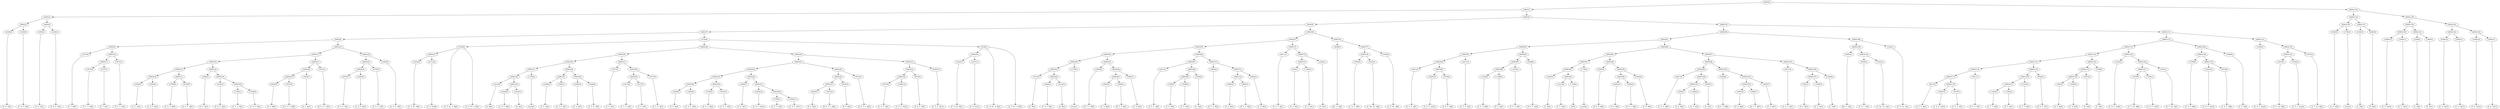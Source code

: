 digraph sample{
"L2506(0)"->"[C  E  G](0)"
"L3200(0)"->"[C  D  E  G](0)"
"L6083(3)"->"L2506(0)"
"L6083(3)"->"L3200(0)"
"L2506(1)"->"[C  E  G](1)"
"L3200(1)"->"[C  D  E  G](1)"
"L6083(4)"->"L2506(1)"
"L6083(4)"->"L3200(1)"
"L6083(2)"->"L6083(3)"
"L6083(2)"->"L6083(4)"
"L5275(0)"->"[C  F  A](0)"
"L3475(0)"->"[C  F  G  A](0)"
"L5275(1)"->"[C  F  A](1)"
"L6083(11)"->"L3475(0)"
"L6083(11)"->"L5275(1)"
"L3475(1)"->"[C  F  G  A](1)"
"L6083(10)"->"L6083(11)"
"L6083(10)"->"L3475(1)"
"L6083(9)"->"L5275(0)"
"L6083(9)"->"L6083(10)"
"L2506(2)"->"[C  E  G](2)"
"L3200(2)"->"[C  D  E  G](2)"
"L6083(16)"->"L2506(2)"
"L6083(16)"->"L3200(2)"
"L3799(0)"->"[C  E  G  B](0)"
"L4579(0)"->"[C  E  F  G](0)"
"L6083(17)"->"L3799(0)"
"L6083(17)"->"L4579(0)"
"L6083(15)"->"L6083(16)"
"L6083(15)"->"L6083(17)"
"L2506(3)"->"[C  E  G](3)"
"L3200(3)"->"[C  D  E  G](3)"
"L3799(1)"->"[C  E  G  B](1)"
"L3200(4)"->"[C  D  E  G](4)"
"L6083(20)"->"L3799(1)"
"L6083(20)"->"L3200(4)"
"L6083(19)"->"L3200(3)"
"L6083(19)"->"L6083(20)"
"L6083(18)"->"L2506(3)"
"L6083(18)"->"L6083(19)"
"L6083(14)"->"L6083(15)"
"L6083(14)"->"L6083(18)"
"L4839(0)"->"[F  G  B](0)"
"L3972(0)"->"[D  E  F  G  B](0)"
"L6083(23)"->"L4839(0)"
"L6083(23)"->"L3972(0)"
"L4839(1)"->"[F  G  B](1)"
"L6083(22)"->"L6083(23)"
"L6083(22)"->"L4839(1)"
"L3972(1)"->"[D  E  F  G  B](1)"
"L6083(21)"->"L6083(22)"
"L6083(21)"->"L3972(1)"
"L6083(13)"->"L6083(14)"
"L6083(13)"->"L6083(21)"
"L4579(1)"->"[C  E  F  G](1)"
"L3200(5)"->"[C  D  E  G](5)"
"L6083(26)"->"L4579(1)"
"L6083(26)"->"L3200(5)"
"L4579(2)"->"[C  E  F  G](2)"
"L6083(25)"->"L6083(26)"
"L6083(25)"->"L4579(2)"
"L3200(6)"->"[C  D  E  G](6)"
"L6083(24)"->"L6083(25)"
"L6083(24)"->"L3200(6)"
"L6083(12)"->"L6083(13)"
"L6083(12)"->"L6083(24)"
"L6083(8)"->"L6083(9)"
"L6083(8)"->"L6083(12)"
"L5422(0)"->"[C  D  Fis  B](0)"
"L2731(0)"->"[C  D  Fis](0)"
"L6083(27)"->"L5422(0)"
"L6083(27)"->"L2731(0)"
"L5340(0)"->"[C  D  Fis  A  B](0)"
"L5340(0)"->"L6083(27)"
"L5340(0)"->"[C  D  Fis  A  B](1)"
"L4314(0)"->"[G  B](0)"
"L4440(0)"->"[C  D  G  B](0)"
"L4314(1)"->"[G  B](1)"
"L6083(33)"->"L4440(0)"
"L6083(33)"->"L4314(1)"
"L6083(32)"->"L4314(0)"
"L6083(32)"->"L6083(33)"
"L1758(0)"->"[rest](0)"
"L6083(31)"->"L6083(32)"
"L6083(31)"->"L1758(0)"
"L2506(4)"->"[C  E  G](4)"
"L3200(7)"->"[C  D  E  G](7)"
"L6083(35)"->"L2506(4)"
"L6083(35)"->"L3200(7)"
"L2506(5)"->"[C  E  G](5)"
"L3200(8)"->"[C  D  E  G](8)"
"L6083(36)"->"L2506(5)"
"L6083(36)"->"L3200(8)"
"L6083(34)"->"L6083(35)"
"L6083(34)"->"L6083(36)"
"L6083(30)"->"L6083(31)"
"L6083(30)"->"L6083(34)"
"L5275(2)"->"[C  F  A](2)"
"L3475(2)"->"[C  F  G  A](2)"
"L5275(3)"->"[C  F  A](3)"
"L6083(39)"->"L3475(2)"
"L6083(39)"->"L5275(3)"
"L3475(3)"->"[C  F  G  A](3)"
"L6083(38)"->"L6083(39)"
"L6083(38)"->"L3475(3)"
"L6083(37)"->"L5275(2)"
"L6083(37)"->"L6083(38)"
"L6083(29)"->"L6083(30)"
"L6083(29)"->"L6083(37)"
"L2506(6)"->"[C  E  G](6)"
"L3200(9)"->"[C  D  E  G](9)"
"L6083(44)"->"L2506(6)"
"L6083(44)"->"L3200(9)"
"L3799(2)"->"[C  E  G  B](2)"
"L4579(3)"->"[C  E  F  G](3)"
"L6083(45)"->"L3799(2)"
"L6083(45)"->"L4579(3)"
"L6083(43)"->"L6083(44)"
"L6083(43)"->"L6083(45)"
"L2506(7)"->"[C  E  G](7)"
"L3200(10)"->"[C  D  E  G](10)"
"L3799(3)"->"[C  E  G  B](3)"
"L3200(11)"->"[C  D  E  G](11)"
"L6083(48)"->"L3799(3)"
"L6083(48)"->"L3200(11)"
"L6083(47)"->"L3200(10)"
"L6083(47)"->"L6083(48)"
"L6083(46)"->"L2506(7)"
"L6083(46)"->"L6083(47)"
"L6083(42)"->"L6083(43)"
"L6083(42)"->"L6083(46)"
"L4839(2)"->"[F  G  B](2)"
"L3972(2)"->"[D  E  F  G  B](2)"
"L6083(51)"->"L4839(2)"
"L6083(51)"->"L3972(2)"
"L4839(3)"->"[F  G  B](3)"
"L6083(50)"->"L6083(51)"
"L6083(50)"->"L4839(3)"
"L3972(3)"->"[D  E  F  G  B](3)"
"L6083(49)"->"L6083(50)"
"L6083(49)"->"L3972(3)"
"L6083(41)"->"L6083(42)"
"L6083(41)"->"L6083(49)"
"L4579(4)"->"[C  E  F  G](4)"
"L3200(12)"->"[C  D  E  G](12)"
"L6083(54)"->"L4579(4)"
"L6083(54)"->"L3200(12)"
"L4579(5)"->"[C  E  F  G](5)"
"L6083(53)"->"L6083(54)"
"L6083(53)"->"L4579(5)"
"L3200(13)"->"[C  D  E  G](13)"
"L6083(52)"->"L6083(53)"
"L6083(52)"->"L3200(13)"
"L6083(40)"->"L6083(41)"
"L6083(40)"->"L6083(52)"
"L6083(28)"->"L6083(29)"
"L6083(28)"->"L6083(40)"
"L5422(1)"->"[C  D  Fis  B](1)"
"L2731(1)"->"[C  D  Fis](1)"
"L6083(55)"->"L5422(1)"
"L6083(55)"->"L2731(1)"
"L5340(1)"->"[C  D  Fis  A  B](2)"
"L5340(1)"->"L6083(55)"
"L5340(1)"->"[C  D  Fis  A  B](3)"
"L5135(0)"->"L5340(0)"
"L5135(0)"->"L6083(28)"
"L5135(0)"->"L5340(1)"
"L6083(7)"->"L6083(8)"
"L6083(7)"->"L5135(0)"
"L4314(2)"->"[G  B](2)"
"L4440(1)"->"[C  D  G  B](1)"
"L4314(3)"->"[G  B](3)"
"L6083(62)"->"L4440(1)"
"L6083(62)"->"L4314(3)"
"L6083(61)"->"L4314(2)"
"L6083(61)"->"L6083(62)"
"L1758(1)"->"[rest](1)"
"L6083(60)"->"L6083(61)"
"L6083(60)"->"L1758(1)"
"L3904(0)"->"[D  F  G  B](0)"
"L4483(0)"->"[C  D  B](0)"
"L3904(1)"->"[D  F  G  B](1)"
"L6083(65)"->"L4483(0)"
"L6083(65)"->"L3904(1)"
"L4483(1)"->"[C  D  B](1)"
"L6083(64)"->"L6083(65)"
"L6083(64)"->"L4483(1)"
"L6083(63)"->"L3904(0)"
"L6083(63)"->"L6083(64)"
"L6083(59)"->"L6083(60)"
"L6083(59)"->"L6083(63)"
"L4611(0)"->"[C  E  G  A](0)"
"L450(0)"->"[C  E  B](0)"
"L-2006(0)"->"[C  D  E](0)"
"L6083(69)"->"L450(0)"
"L6083(69)"->"L-2006(0)"
"L2394(0)"->"[C  E](0)"
"L6083(68)"->"L6083(69)"
"L6083(68)"->"L2394(0)"
"L6083(67)"->"L4611(0)"
"L6083(67)"->"L6083(68)"
"L3904(2)"->"[D  F  G  B](2)"
"L4483(2)"->"[C  D  B](2)"
"L3904(3)"->"[D  F  G  B](3)"
"L6083(72)"->"L4483(2)"
"L6083(72)"->"L3904(3)"
"L4483(3)"->"[C  D  B](3)"
"L6083(71)"->"L6083(72)"
"L6083(71)"->"L4483(3)"
"L6083(70)"->"L3904(2)"
"L6083(70)"->"L6083(71)"
"L6083(66)"->"L6083(67)"
"L6083(66)"->"L6083(70)"
"L6083(58)"->"L6083(59)"
"L6083(58)"->"L6083(66)"
"L4611(1)"->"[C  E  G  A](1)"
"L450(1)"->"[C  E  B](1)"
"L-2006(1)"->"[C  D  E](1)"
"L6083(75)"->"L450(1)"
"L6083(75)"->"L-2006(1)"
"L2394(1)"->"[C  E](1)"
"L6083(74)"->"L6083(75)"
"L6083(74)"->"L2394(1)"
"L6083(73)"->"L4611(1)"
"L6083(73)"->"L6083(74)"
"L6083(57)"->"L6083(58)"
"L6083(57)"->"L6083(73)"
"L4658(0)"->"[Dis  G  A](0)"
"L4546(0)"->"[C  D  G  A](0)"
"L1822(0)"->"[C  Dis  Fis  A](0)"
"L6083(78)"->"L4546(0)"
"L6083(78)"->"L1822(0)"
"L3265(0)"->"[C  D  Fis  A](0)"
"L6083(77)"->"L6083(78)"
"L6083(77)"->"L3265(0)"
"L6083(76)"->"L4658(0)"
"L6083(76)"->"L6083(77)"
"L6083(56)"->"L6083(57)"
"L6083(56)"->"L6083(76)"
"L6083(6)"->"L6083(7)"
"L6083(6)"->"L6083(56)"
"L4611(2)"->"[C  E  G  A](2)"
"L3200(14)"->"[C  D  E  G](14)"
"L4579(6)"->"[C  E  F  G](6)"
"L6083(85)"->"L3200(14)"
"L6083(85)"->"L4579(6)"
"L6083(84)"->"L4611(2)"
"L6083(84)"->"L6083(85)"
"L4611(3)"->"[C  E  G  A](3)"
"L6083(83)"->"L6083(84)"
"L6083(83)"->"L4611(3)"
"L-2320(0)"->"[C  F  G  B](0)"
"L-1948(0)"->"[F  G  A](0)"
"L6083(88)"->"L-2320(0)"
"L6083(88)"->"L-1948(0)"
"L-2320(1)"->"[C  F  G  B](1)"
"L6083(87)"->"L6083(88)"
"L6083(87)"->"L-2320(1)"
"L4428(0)"->"[D  E  F  G](0)"
"L6083(86)"->"L6083(87)"
"L6083(86)"->"L4428(0)"
"L6083(82)"->"L6083(83)"
"L6083(82)"->"L6083(86)"
"L2394(2)"->"[C  E](2)"
"L-2213(0)"->"[C  F  G](0)"
"L-724(0)"->"[C](0)"
"L6083(93)"->"L-2213(0)"
"L6083(93)"->"L-724(0)"
"L6083(92)"->"L2394(2)"
"L6083(92)"->"L6083(93)"
"L1758(2)"->"[rest](2)"
"L6083(91)"->"L6083(92)"
"L6083(91)"->"L1758(2)"
"L3904(4)"->"[D  F  G  B](4)"
"L4483(4)"->"[C  D  B](4)"
"L3904(5)"->"[D  F  G  B](5)"
"L6083(96)"->"L4483(4)"
"L6083(96)"->"L3904(5)"
"L4483(5)"->"[C  D  B](5)"
"L6083(95)"->"L6083(96)"
"L6083(95)"->"L4483(5)"
"L6083(94)"->"L3904(4)"
"L6083(94)"->"L6083(95)"
"L6083(90)"->"L6083(91)"
"L6083(90)"->"L6083(94)"
"L4611(4)"->"[C  E  G  A](4)"
"L450(2)"->"[C  E  B](2)"
"L-2006(2)"->"[C  D  E](2)"
"L6083(101)"->"L450(2)"
"L6083(101)"->"L-2006(2)"
"L2394(3)"->"[C  E](3)"
"L6083(100)"->"L6083(101)"
"L6083(100)"->"L2394(3)"
"L6083(99)"->"L4611(4)"
"L6083(99)"->"L6083(100)"
"L3904(6)"->"[D  F  G  B](6)"
"L4483(6)"->"[C  D  B](6)"
"L3904(7)"->"[D  F  G  B](7)"
"L6083(104)"->"L4483(6)"
"L6083(104)"->"L3904(7)"
"L4483(7)"->"[C  D  B](7)"
"L6083(103)"->"L6083(104)"
"L6083(103)"->"L4483(7)"
"L6083(102)"->"L3904(6)"
"L6083(102)"->"L6083(103)"
"L6083(98)"->"L6083(99)"
"L6083(98)"->"L6083(102)"
"L4611(5)"->"[C  E  G  A](5)"
"L450(3)"->"[C  E  B](3)"
"L-2006(3)"->"[C  D  E](3)"
"L6083(107)"->"L450(3)"
"L6083(107)"->"L-2006(3)"
"L2394(4)"->"[C  E](4)"
"L6083(106)"->"L6083(107)"
"L6083(106)"->"L2394(4)"
"L6083(105)"->"L4611(5)"
"L6083(105)"->"L6083(106)"
"L6083(97)"->"L6083(98)"
"L6083(97)"->"L6083(105)"
"L6083(89)"->"L6083(90)"
"L6083(89)"->"L6083(97)"
"L6083(81)"->"L6083(82)"
"L6083(81)"->"L6083(89)"
"L4658(1)"->"[Dis  G  A](1)"
"L4546(1)"->"[C  D  G  A](1)"
"L1822(1)"->"[C  Dis  Fis  A](1)"
"L6083(110)"->"L4546(1)"
"L6083(110)"->"L1822(1)"
"L6083(109)"->"L4658(1)"
"L6083(109)"->"L6083(110)"
"L3265(1)"->"[C  D  Fis  A](1)"
"L6083(108)"->"L6083(109)"
"L6083(108)"->"L3265(1)"
"L6083(80)"->"L6083(81)"
"L6083(80)"->"L6083(108)"
"L4611(6)"->"[C  E  G  A](6)"
"L3200(15)"->"[C  D  E  G](15)"
"L4579(7)"->"[C  E  F  G](7)"
"L6083(118)"->"L3200(15)"
"L6083(118)"->"L4579(7)"
"L6083(117)"->"L4611(6)"
"L6083(117)"->"L6083(118)"
"L4611(7)"->"[C  E  G  A](7)"
"L6083(116)"->"L6083(117)"
"L6083(116)"->"L4611(7)"
"L-2320(2)"->"[C  F  G  B](2)"
"L-1948(1)"->"[F  G  A](1)"
"L6083(121)"->"L-2320(2)"
"L6083(121)"->"L-1948(1)"
"L-2320(3)"->"[C  F  G  B](3)"
"L6083(120)"->"L6083(121)"
"L6083(120)"->"L-2320(3)"
"L4428(1)"->"[D  E  F  G](1)"
"L6083(119)"->"L6083(120)"
"L6083(119)"->"L4428(1)"
"L6083(115)"->"L6083(116)"
"L6083(115)"->"L6083(119)"
"L450(4)"->"[C  E  B](4)"
"L-2006(4)"->"[C  D  E](4)"
"L6083(124)"->"L450(4)"
"L6083(124)"->"L-2006(4)"
"L2057(0)"->"[E  F](0)"
"L6083(123)"->"L6083(124)"
"L6083(123)"->"L2057(0)"
"L2768(0)"->"[C  G](0)"
"L6083(122)"->"L6083(123)"
"L6083(122)"->"L2768(0)"
"L6083(114)"->"L6083(115)"
"L6083(114)"->"L6083(122)"
"L1204(0)"->"[C  D  F  Gis](0)"
"L1870(0)"->"[C  F  Gis  B](0)"
"L1204(1)"->"[C  D  F  Gis](1)"
"L6083(127)"->"L1870(0)"
"L6083(127)"->"L1204(1)"
"L1870(1)"->"[C  F  Gis  B](1)"
"L6083(126)"->"L6083(127)"
"L6083(126)"->"L1870(1)"
"L6083(125)"->"L1204(0)"
"L6083(125)"->"L6083(126)"
"L6083(113)"->"L6083(114)"
"L6083(113)"->"L6083(125)"
"L3799(4)"->"[C  E  G  B](4)"
"L3200(16)"->"[C  D  E  G](16)"
"L4579(8)"->"[C  E  F  G](8)"
"L6083(130)"->"L3200(16)"
"L6083(130)"->"L4579(8)"
"L6083(129)"->"L3799(4)"
"L6083(129)"->"L6083(130)"
"L2506(8)"->"[C  E  G](8)"
"L6083(128)"->"L6083(129)"
"L6083(128)"->"L2506(8)"
"L6083(112)"->"L6083(113)"
"L6083(112)"->"L6083(128)"
"L1204(2)"->"[C  D  F  Gis](2)"
"L1870(2)"->"[C  F  Gis  B](2)"
"L1204(3)"->"[C  D  F  Gis](3)"
"L6083(133)"->"L1870(2)"
"L6083(133)"->"L1204(3)"
"L1870(3)"->"[C  F  Gis  B](3)"
"L6083(132)"->"L6083(133)"
"L6083(132)"->"L1870(3)"
"L6083(131)"->"L1204(2)"
"L6083(131)"->"L6083(132)"
"L6083(111)"->"L6083(112)"
"L6083(111)"->"L6083(131)"
"L6083(79)"->"L6083(80)"
"L6083(79)"->"L6083(111)"
"L6083(5)"->"L6083(6)"
"L6083(5)"->"L6083(79)"
"L6083(1)"->"L6083(2)"
"L6083(1)"->"L6083(5)"
"L2506(9)"->"[C  E  G](9)"
"L1758(3)"->"[rest](3)"
"L6083(136)"->"L2506(9)"
"L6083(136)"->"L1758(3)"
"L2394(5)"->"[C  E](5)"
"L4600(0)"->"[F  G](0)"
"L6083(137)"->"L2394(5)"
"L6083(137)"->"L4600(0)"
"L6083(135)"->"L6083(136)"
"L6083(135)"->"L6083(137)"
"L2506(10)"->"[C  E  G](10)"
"L2506(11)"->"[C  E  G](11)"
"L6083(140)"->"L2506(10)"
"L6083(140)"->"L2506(11)"
"L2394(6)"->"[C  E](6)"
"L4600(1)"->"[F  G](1)"
"L6083(141)"->"L2394(6)"
"L6083(141)"->"L4600(1)"
"L6083(139)"->"L6083(140)"
"L6083(139)"->"L6083(141)"
"L2506(12)"->"[C  E  G](12)"
"L2506(13)"->"[C  E  G](13)"
"L6083(143)"->"L2506(12)"
"L6083(143)"->"L2506(13)"
"L2506(14)"->"[C  E  G](14)"
"L2506(15)"->"[C  E  G](15)"
"L6083(144)"->"L2506(14)"
"L6083(144)"->"L2506(15)"
"L6083(142)"->"L6083(143)"
"L6083(142)"->"L6083(144)"
"L6083(138)"->"L6083(139)"
"L6083(138)"->"L6083(142)"
"L6083(134)"->"L6083(135)"
"L6083(134)"->"L6083(138)"
"L6083(0)"->"L6083(1)"
"L6083(0)"->"L6083(134)"
{rank = min; "L6083(0)"}
{rank = same; "L6083(1)"; "L6083(134)";}
{rank = same; "L6083(2)"; "L6083(5)"; "L6083(135)"; "L6083(138)";}
{rank = same; "L6083(3)"; "L6083(4)"; "L6083(6)"; "L6083(79)"; "L6083(136)"; "L6083(137)"; "L6083(139)"; "L6083(142)";}
{rank = same; "L2506(0)"; "L3200(0)"; "L2506(1)"; "L3200(1)"; "L6083(7)"; "L6083(56)"; "L6083(80)"; "L6083(111)"; "L2506(9)"; "L1758(3)"; "L2394(5)"; "L4600(0)"; "L6083(140)"; "L6083(141)"; "L6083(143)"; "L6083(144)";}
{rank = same; "L6083(8)"; "L5135(0)"; "L6083(57)"; "L6083(76)"; "L6083(81)"; "L6083(108)"; "L6083(112)"; "L6083(131)"; "L2506(10)"; "L2506(11)"; "L2394(6)"; "L4600(1)"; "L2506(12)"; "L2506(13)"; "L2506(14)"; "L2506(15)";}
{rank = same; "L6083(9)"; "L6083(12)"; "L5340(0)"; "L6083(28)"; "L5340(1)"; "L6083(58)"; "L6083(73)"; "L4658(0)"; "L6083(77)"; "L6083(82)"; "L6083(89)"; "L6083(109)"; "L3265(1)"; "L6083(113)"; "L6083(128)"; "L1204(2)"; "L6083(132)";}
{rank = same; "L5275(0)"; "L6083(10)"; "L6083(13)"; "L6083(24)"; "L6083(27)"; "L6083(29)"; "L6083(40)"; "L6083(55)"; "L6083(59)"; "L6083(66)"; "L4611(1)"; "L6083(74)"; "L6083(78)"; "L3265(0)"; "L6083(83)"; "L6083(86)"; "L6083(90)"; "L6083(97)"; "L4658(1)"; "L6083(110)"; "L6083(114)"; "L6083(125)"; "L6083(129)"; "L2506(8)"; "L6083(133)"; "L1870(3)";}
{rank = same; "L6083(11)"; "L3475(1)"; "L6083(14)"; "L6083(21)"; "L6083(25)"; "L3200(6)"; "L5422(0)"; "L2731(0)"; "L6083(30)"; "L6083(37)"; "L6083(41)"; "L6083(52)"; "L5422(1)"; "L2731(1)"; "L6083(60)"; "L6083(63)"; "L6083(67)"; "L6083(70)"; "L6083(75)"; "L2394(1)"; "L4546(0)"; "L1822(0)"; "L6083(84)"; "L4611(3)"; "L6083(87)"; "L4428(0)"; "L6083(91)"; "L6083(94)"; "L6083(98)"; "L6083(105)"; "L4546(1)"; "L1822(1)"; "L6083(115)"; "L6083(122)"; "L1204(0)"; "L6083(126)"; "L3799(4)"; "L6083(130)"; "L1870(2)"; "L1204(3)";}
{rank = same; "L3475(0)"; "L5275(1)"; "L6083(15)"; "L6083(18)"; "L6083(22)"; "L3972(1)"; "L6083(26)"; "L4579(2)"; "L6083(31)"; "L6083(34)"; "L5275(2)"; "L6083(38)"; "L6083(42)"; "L6083(49)"; "L6083(53)"; "L3200(13)"; "L6083(61)"; "L1758(1)"; "L3904(0)"; "L6083(64)"; "L4611(0)"; "L6083(68)"; "L3904(2)"; "L6083(71)"; "L450(1)"; "L-2006(1)"; "L4611(2)"; "L6083(85)"; "L6083(88)"; "L-2320(1)"; "L6083(92)"; "L1758(2)"; "L3904(4)"; "L6083(95)"; "L6083(99)"; "L6083(102)"; "L4611(5)"; "L6083(106)"; "L6083(116)"; "L6083(119)"; "L6083(123)"; "L2768(0)"; "L6083(127)"; "L1870(1)"; "L3200(16)"; "L4579(8)";}
{rank = same; "L6083(16)"; "L6083(17)"; "L2506(3)"; "L6083(19)"; "L6083(23)"; "L4839(1)"; "L4579(1)"; "L3200(5)"; "L6083(32)"; "L1758(0)"; "L6083(35)"; "L6083(36)"; "L6083(39)"; "L3475(3)"; "L6083(43)"; "L6083(46)"; "L6083(50)"; "L3972(3)"; "L6083(54)"; "L4579(5)"; "L4314(2)"; "L6083(62)"; "L6083(65)"; "L4483(1)"; "L6083(69)"; "L2394(0)"; "L6083(72)"; "L4483(3)"; "L3200(14)"; "L4579(6)"; "L-2320(0)"; "L-1948(0)"; "L2394(2)"; "L6083(93)"; "L6083(96)"; "L4483(5)"; "L4611(4)"; "L6083(100)"; "L3904(6)"; "L6083(103)"; "L6083(107)"; "L2394(4)"; "L6083(117)"; "L4611(7)"; "L6083(120)"; "L4428(1)"; "L6083(124)"; "L2057(0)"; "L1870(0)"; "L1204(1)";}
{rank = same; "L2506(2)"; "L3200(2)"; "L3799(0)"; "L4579(0)"; "L3200(3)"; "L6083(20)"; "L4839(0)"; "L3972(0)"; "L4314(0)"; "L6083(33)"; "L2506(4)"; "L3200(7)"; "L2506(5)"; "L3200(8)"; "L3475(2)"; "L5275(3)"; "L6083(44)"; "L6083(45)"; "L2506(7)"; "L6083(47)"; "L6083(51)"; "L4839(3)"; "L4579(4)"; "L3200(12)"; "L4440(1)"; "L4314(3)"; "L4483(0)"; "L3904(1)"; "L450(0)"; "L-2006(0)"; "L4483(2)"; "L3904(3)"; "L-2213(0)"; "L-724(0)"; "L4483(4)"; "L3904(5)"; "L6083(101)"; "L2394(3)"; "L6083(104)"; "L4483(7)"; "L450(3)"; "L-2006(3)"; "L4611(6)"; "L6083(118)"; "L6083(121)"; "L-2320(3)"; "L450(4)"; "L-2006(4)";}
{rank = same; "L3799(1)"; "L3200(4)"; "L4440(0)"; "L4314(1)"; "L2506(6)"; "L3200(9)"; "L3799(2)"; "L4579(3)"; "L3200(10)"; "L6083(48)"; "L4839(2)"; "L3972(2)"; "L450(2)"; "L-2006(2)"; "L4483(6)"; "L3904(7)"; "L3200(15)"; "L4579(7)"; "L-2320(2)"; "L-1948(1)";}
{rank = same; "L3799(3)"; "L3200(11)";}
{rank = max; "[C  D  B](0)"; "[C  D  B](1)"; "[C  D  B](2)"; "[C  D  B](3)"; "[C  D  B](4)"; "[C  D  B](5)"; "[C  D  B](6)"; "[C  D  B](7)"; "[C  D  E  G](0)"; "[C  D  E  G](1)"; "[C  D  E  G](10)"; "[C  D  E  G](11)"; "[C  D  E  G](12)"; "[C  D  E  G](13)"; "[C  D  E  G](14)"; "[C  D  E  G](15)"; "[C  D  E  G](16)"; "[C  D  E  G](2)"; "[C  D  E  G](3)"; "[C  D  E  G](4)"; "[C  D  E  G](5)"; "[C  D  E  G](6)"; "[C  D  E  G](7)"; "[C  D  E  G](8)"; "[C  D  E  G](9)"; "[C  D  E](0)"; "[C  D  E](1)"; "[C  D  E](2)"; "[C  D  E](3)"; "[C  D  E](4)"; "[C  D  F  Gis](0)"; "[C  D  F  Gis](1)"; "[C  D  F  Gis](2)"; "[C  D  F  Gis](3)"; "[C  D  Fis  A  B](0)"; "[C  D  Fis  A  B](1)"; "[C  D  Fis  A  B](2)"; "[C  D  Fis  A  B](3)"; "[C  D  Fis  A](0)"; "[C  D  Fis  A](1)"; "[C  D  Fis  B](0)"; "[C  D  Fis  B](1)"; "[C  D  Fis](0)"; "[C  D  Fis](1)"; "[C  D  G  A](0)"; "[C  D  G  A](1)"; "[C  D  G  B](0)"; "[C  D  G  B](1)"; "[C  Dis  Fis  A](0)"; "[C  Dis  Fis  A](1)"; "[C  E  B](0)"; "[C  E  B](1)"; "[C  E  B](2)"; "[C  E  B](3)"; "[C  E  B](4)"; "[C  E  F  G](0)"; "[C  E  F  G](1)"; "[C  E  F  G](2)"; "[C  E  F  G](3)"; "[C  E  F  G](4)"; "[C  E  F  G](5)"; "[C  E  F  G](6)"; "[C  E  F  G](7)"; "[C  E  F  G](8)"; "[C  E  G  A](0)"; "[C  E  G  A](1)"; "[C  E  G  A](2)"; "[C  E  G  A](3)"; "[C  E  G  A](4)"; "[C  E  G  A](5)"; "[C  E  G  A](6)"; "[C  E  G  A](7)"; "[C  E  G  B](0)"; "[C  E  G  B](1)"; "[C  E  G  B](2)"; "[C  E  G  B](3)"; "[C  E  G  B](4)"; "[C  E  G](0)"; "[C  E  G](1)"; "[C  E  G](10)"; "[C  E  G](11)"; "[C  E  G](12)"; "[C  E  G](13)"; "[C  E  G](14)"; "[C  E  G](15)"; "[C  E  G](2)"; "[C  E  G](3)"; "[C  E  G](4)"; "[C  E  G](5)"; "[C  E  G](6)"; "[C  E  G](7)"; "[C  E  G](8)"; "[C  E  G](9)"; "[C  E](0)"; "[C  E](1)"; "[C  E](2)"; "[C  E](3)"; "[C  E](4)"; "[C  E](5)"; "[C  E](6)"; "[C  F  A](0)"; "[C  F  A](1)"; "[C  F  A](2)"; "[C  F  A](3)"; "[C  F  G  A](0)"; "[C  F  G  A](1)"; "[C  F  G  A](2)"; "[C  F  G  A](3)"; "[C  F  G  B](0)"; "[C  F  G  B](1)"; "[C  F  G  B](2)"; "[C  F  G  B](3)"; "[C  F  G](0)"; "[C  F  Gis  B](0)"; "[C  F  Gis  B](1)"; "[C  F  Gis  B](2)"; "[C  F  Gis  B](3)"; "[C  G](0)"; "[C](0)"; "[D  E  F  G  B](0)"; "[D  E  F  G  B](1)"; "[D  E  F  G  B](2)"; "[D  E  F  G  B](3)"; "[D  E  F  G](0)"; "[D  E  F  G](1)"; "[D  F  G  B](0)"; "[D  F  G  B](1)"; "[D  F  G  B](2)"; "[D  F  G  B](3)"; "[D  F  G  B](4)"; "[D  F  G  B](5)"; "[D  F  G  B](6)"; "[D  F  G  B](7)"; "[Dis  G  A](0)"; "[Dis  G  A](1)"; "[E  F](0)"; "[F  G  A](0)"; "[F  G  A](1)"; "[F  G  B](0)"; "[F  G  B](1)"; "[F  G  B](2)"; "[F  G  B](3)"; "[F  G](0)"; "[F  G](1)"; "[G  B](0)"; "[G  B](1)"; "[G  B](2)"; "[G  B](3)"; "[rest](0)"; "[rest](1)"; "[rest](2)"; "[rest](3)";}
}